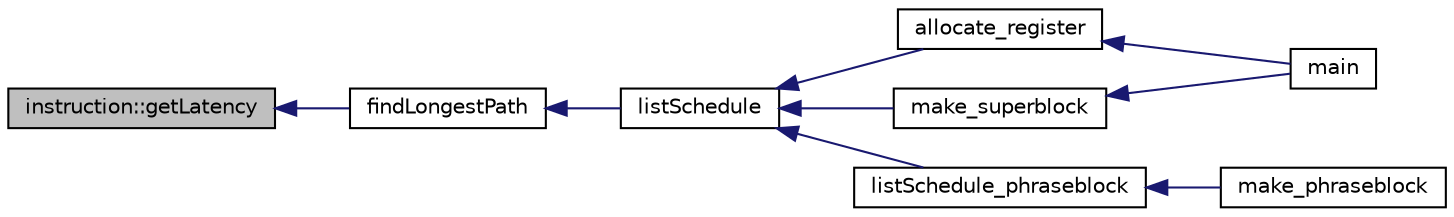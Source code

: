 digraph G
{
  edge [fontname="Helvetica",fontsize="10",labelfontname="Helvetica",labelfontsize="10"];
  node [fontname="Helvetica",fontsize="10",shape=record];
  rankdir=LR;
  Node1 [label="instruction::getLatency",height=0.2,width=0.4,color="black", fillcolor="grey75", style="filled" fontcolor="black"];
  Node1 -> Node2 [dir=back,color="midnightblue",fontsize="10",style="solid"];
  Node2 [label="findLongestPath",height=0.2,width=0.4,color="black", fillcolor="white", style="filled",URL="$listSchedule_8cpp.html#aa79c6fb1ba7cac942c3f3df4b4adb0ff"];
  Node2 -> Node3 [dir=back,color="midnightblue",fontsize="10",style="solid"];
  Node3 [label="listSchedule",height=0.2,width=0.4,color="black", fillcolor="white", style="filled",URL="$listSchedule_8h.html#af9a47861fb738dfb09aa240667f01b1e"];
  Node3 -> Node4 [dir=back,color="midnightblue",fontsize="10",style="solid"];
  Node4 [label="allocate_register",height=0.2,width=0.4,color="black", fillcolor="white", style="filled",URL="$registerAllocate_8h.html#a89206e9b97c233cca9ffa40229a32a77"];
  Node4 -> Node5 [dir=back,color="midnightblue",fontsize="10",style="solid"];
  Node5 [label="main",height=0.2,width=0.4,color="black", fillcolor="white", style="filled",URL="$main_8cpp.html#a0ddf1224851353fc92bfbff6f499fa97"];
  Node3 -> Node6 [dir=back,color="midnightblue",fontsize="10",style="solid"];
  Node6 [label="listSchedule_phraseblock",height=0.2,width=0.4,color="black", fillcolor="white", style="filled",URL="$make__phraseblock_8cpp.html#a65aeab967a815a10deb65ad6d6ce5116"];
  Node6 -> Node7 [dir=back,color="midnightblue",fontsize="10",style="solid"];
  Node7 [label="make_phraseblock",height=0.2,width=0.4,color="black", fillcolor="white", style="filled",URL="$make__phraseblock_8cpp.html#af5aea5750e9482dfe18f886b91b680b4"];
  Node3 -> Node8 [dir=back,color="midnightblue",fontsize="10",style="solid"];
  Node8 [label="make_superblock",height=0.2,width=0.4,color="black", fillcolor="white", style="filled",URL="$make__superblock_8cpp.html#a499b98fa166ddd7c784aca2c8a2c68b1"];
  Node8 -> Node5 [dir=back,color="midnightblue",fontsize="10",style="solid"];
}
